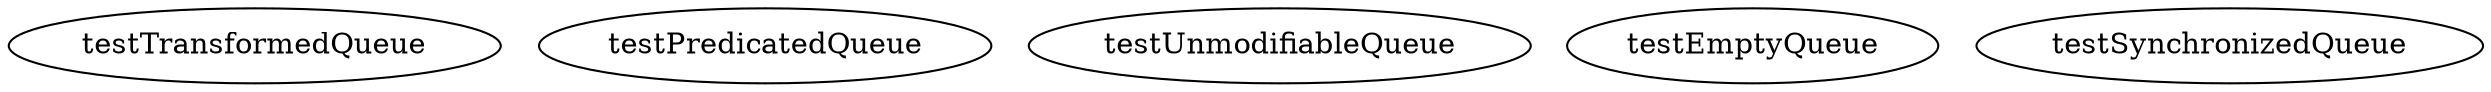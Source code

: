 digraph G {
testTransformedQueue;
testPredicatedQueue;
testUnmodifiableQueue;
testEmptyQueue;
testSynchronizedQueue;
}